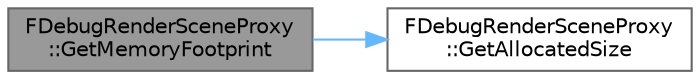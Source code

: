 digraph "FDebugRenderSceneProxy::GetMemoryFootprint"
{
 // INTERACTIVE_SVG=YES
 // LATEX_PDF_SIZE
  bgcolor="transparent";
  edge [fontname=Helvetica,fontsize=10,labelfontname=Helvetica,labelfontsize=10];
  node [fontname=Helvetica,fontsize=10,shape=box,height=0.2,width=0.4];
  rankdir="LR";
  Node1 [id="Node000001",label="FDebugRenderSceneProxy\l::GetMemoryFootprint",height=0.2,width=0.4,color="gray40", fillcolor="grey60", style="filled", fontcolor="black",tooltip="Every derived class should override these functions."];
  Node1 -> Node2 [id="edge1_Node000001_Node000002",color="steelblue1",style="solid",tooltip=" "];
  Node2 [id="Node000002",label="FDebugRenderSceneProxy\l::GetAllocatedSize",height=0.2,width=0.4,color="grey40", fillcolor="white", style="filled",URL="$d2/dcd/classFDebugRenderSceneProxy.html#afb6cce50cba33a2588d481c8ba1a0fdd",tooltip=" "];
}
